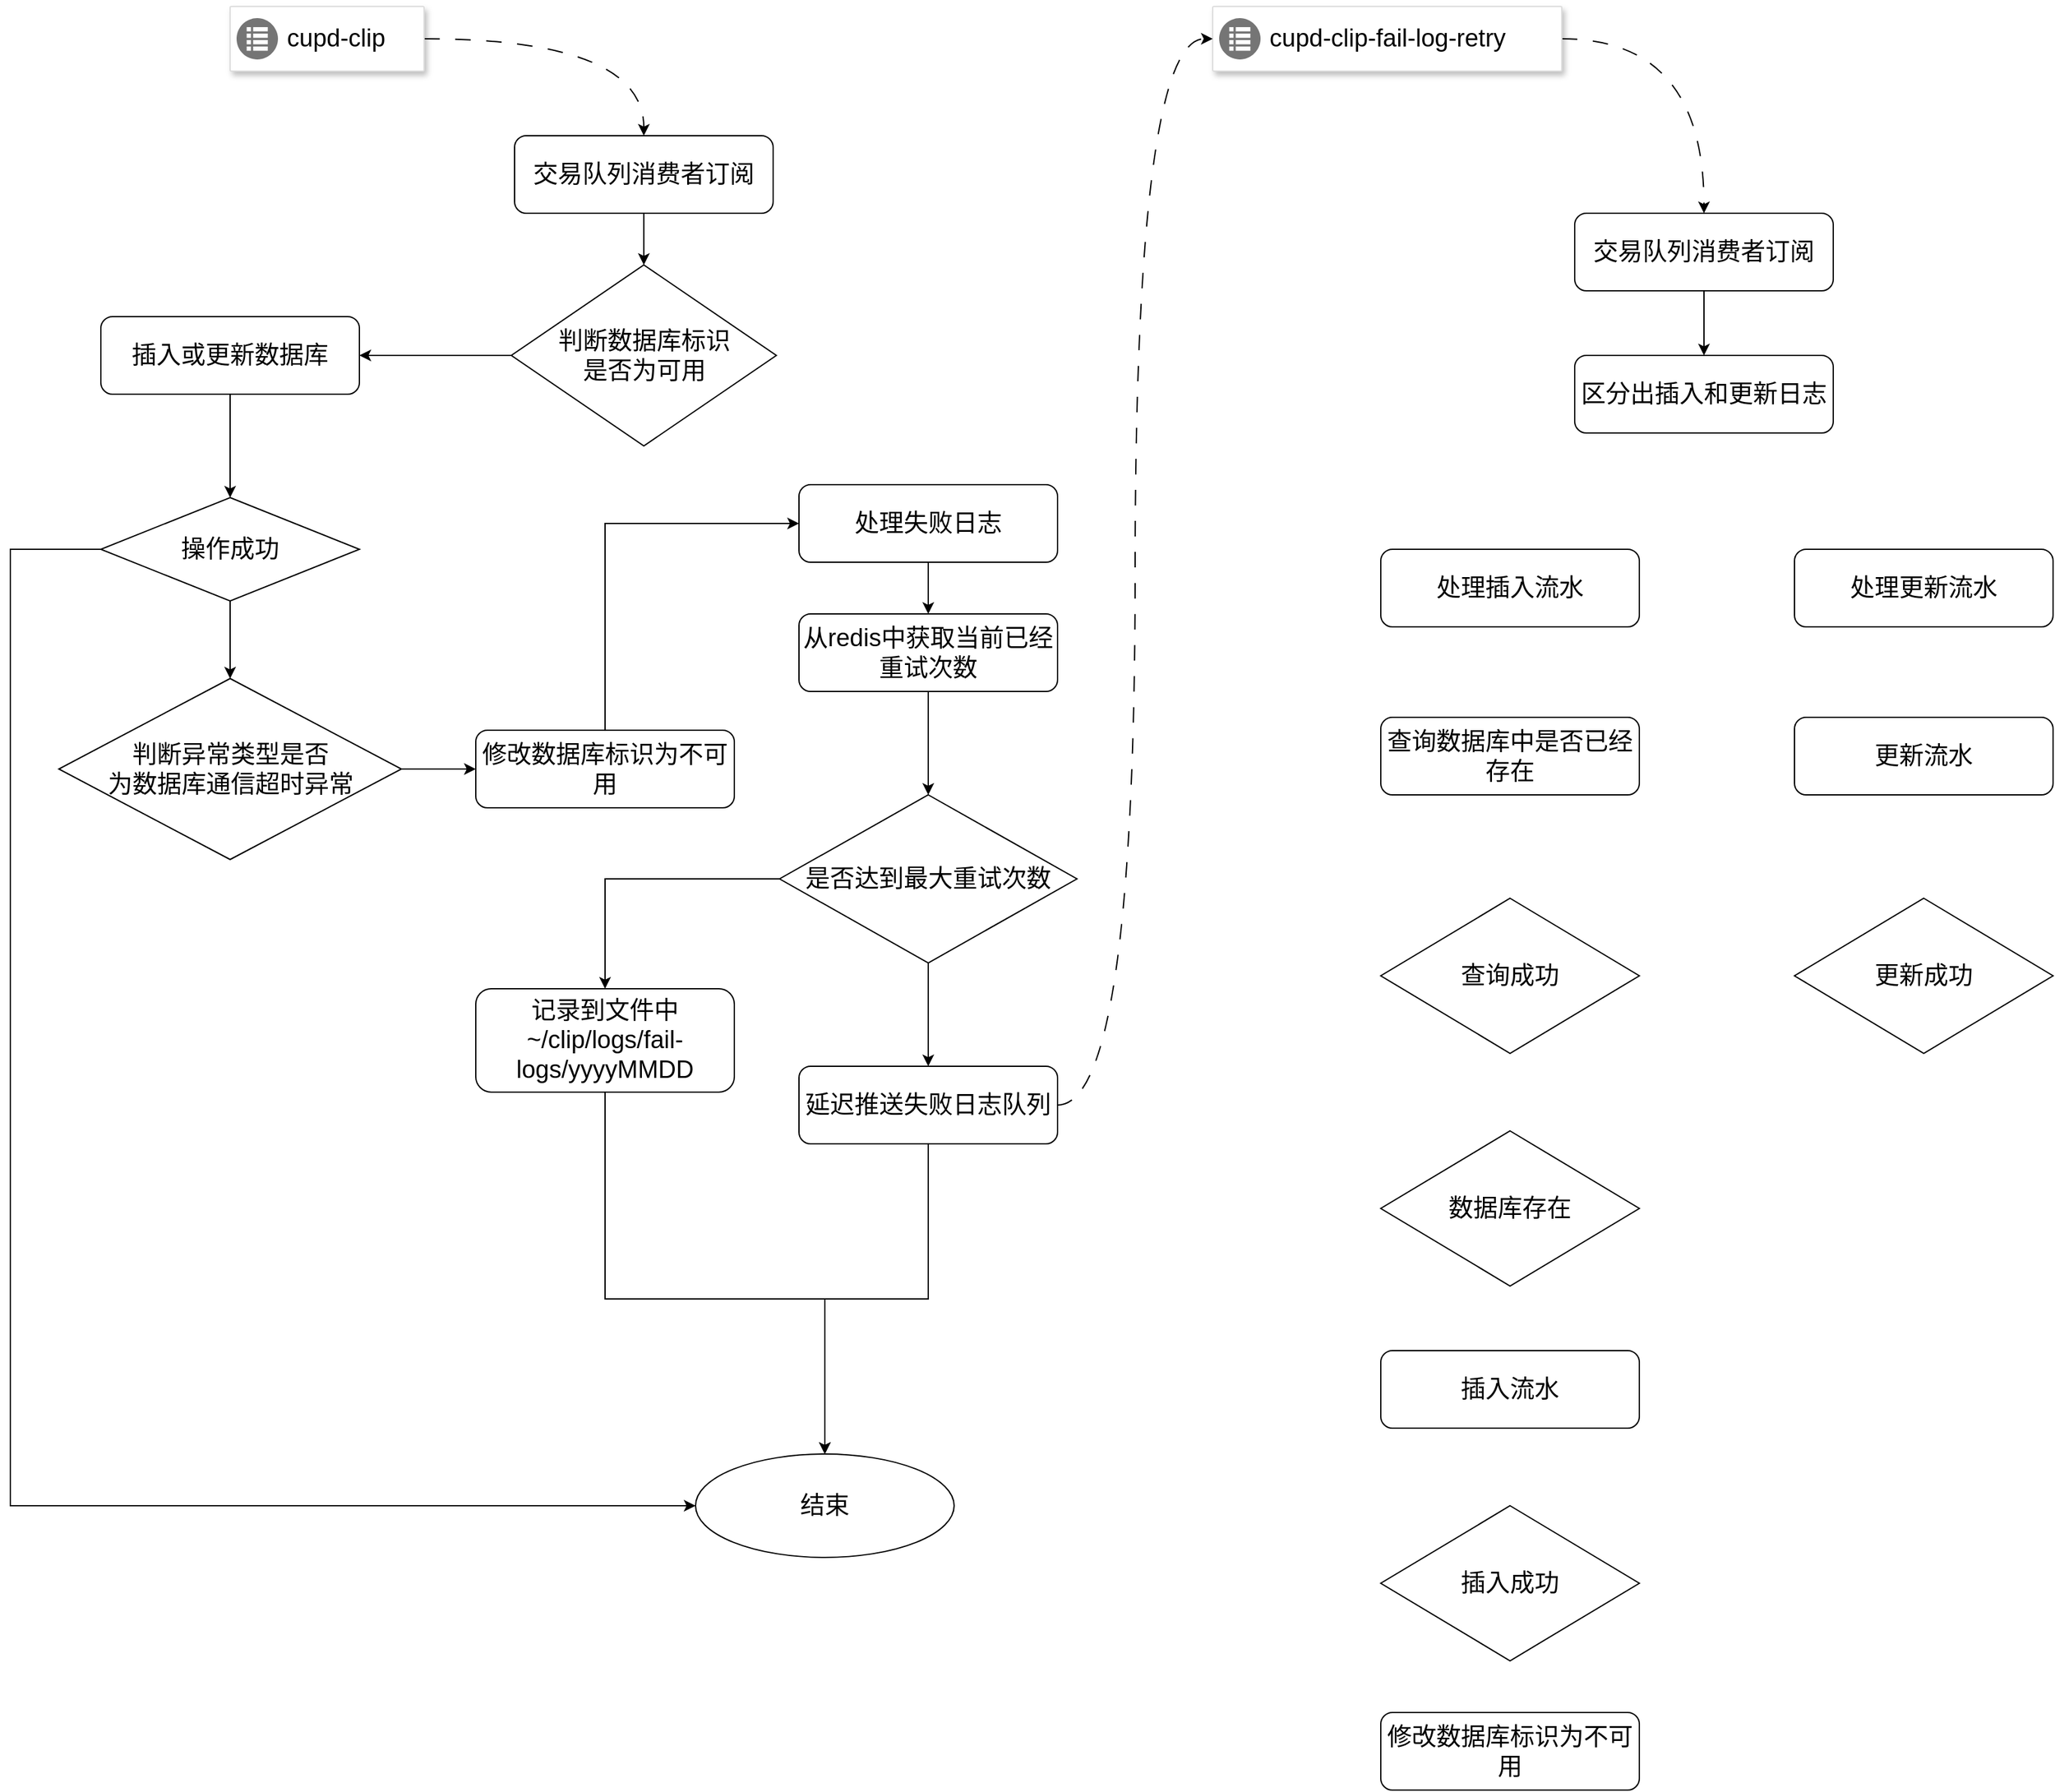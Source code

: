 <mxfile version="24.8.6">
  <diagram id="C5RBs43oDa-KdzZeNtuy" name="Page-1">
    <mxGraphModel dx="1615" dy="815" grid="1" gridSize="10" guides="1" tooltips="1" connect="1" arrows="1" fold="1" page="1" pageScale="1" pageWidth="3300" pageHeight="4681" math="0" shadow="0">
      <root>
        <mxCell id="WIyWlLk6GJQsqaUBKTNV-0" />
        <mxCell id="WIyWlLk6GJQsqaUBKTNV-1" parent="WIyWlLk6GJQsqaUBKTNV-0" />
        <mxCell id="zAj_Ilh3aJi94rQSx1cW-36" style="edgeStyle=orthogonalEdgeStyle;rounded=0;orthogonalLoop=1;jettySize=auto;html=1;exitX=1;exitY=0.5;exitDx=0;exitDy=0;curved=1;dashed=1;dashPattern=12 12;" edge="1" parent="WIyWlLk6GJQsqaUBKTNV-1" source="zAj_Ilh3aJi94rQSx1cW-2" target="zAj_Ilh3aJi94rQSx1cW-8">
          <mxGeometry relative="1" as="geometry" />
        </mxCell>
        <mxCell id="zAj_Ilh3aJi94rQSx1cW-2" value="" style="strokeColor=#dddddd;shadow=1;strokeWidth=1;rounded=1;absoluteArcSize=1;arcSize=2;fontSize=19;" vertex="1" parent="WIyWlLk6GJQsqaUBKTNV-1">
          <mxGeometry x="530" y="130" width="150" height="50" as="geometry" />
        </mxCell>
        <mxCell id="zAj_Ilh3aJi94rQSx1cW-3" value="cupd-clip" style="sketch=0;dashed=0;connectable=0;html=1;fillColor=#757575;strokeColor=none;shape=mxgraph.gcp2.task_queues;part=1;labelPosition=right;verticalLabelPosition=middle;align=left;verticalAlign=middle;spacingLeft=5;fontSize=19;" vertex="1" parent="zAj_Ilh3aJi94rQSx1cW-2">
          <mxGeometry y="0.5" width="32" height="32" relative="1" as="geometry">
            <mxPoint x="5" y="-16" as="offset" />
          </mxGeometry>
        </mxCell>
        <mxCell id="zAj_Ilh3aJi94rQSx1cW-51" style="edgeStyle=orthogonalEdgeStyle;rounded=0;orthogonalLoop=1;jettySize=auto;html=1;exitX=1;exitY=0.5;exitDx=0;exitDy=0;entryX=0.5;entryY=0;entryDx=0;entryDy=0;curved=1;dashed=1;dashPattern=12 12;" edge="1" parent="WIyWlLk6GJQsqaUBKTNV-1" source="zAj_Ilh3aJi94rQSx1cW-4" target="zAj_Ilh3aJi94rQSx1cW-22">
          <mxGeometry relative="1" as="geometry" />
        </mxCell>
        <mxCell id="zAj_Ilh3aJi94rQSx1cW-4" value="" style="strokeColor=#dddddd;shadow=1;strokeWidth=1;rounded=1;absoluteArcSize=1;arcSize=2;fontSize=19;" vertex="1" parent="WIyWlLk6GJQsqaUBKTNV-1">
          <mxGeometry x="1290" y="130" width="270" height="50" as="geometry" />
        </mxCell>
        <mxCell id="zAj_Ilh3aJi94rQSx1cW-5" value="cupd-clip-fail-log-retry" style="sketch=0;dashed=0;connectable=0;html=1;fillColor=#757575;strokeColor=none;shape=mxgraph.gcp2.task_queues;part=1;labelPosition=right;verticalLabelPosition=middle;align=left;verticalAlign=middle;spacingLeft=5;fontSize=19;" vertex="1" parent="zAj_Ilh3aJi94rQSx1cW-4">
          <mxGeometry y="0.5" width="32" height="32" relative="1" as="geometry">
            <mxPoint x="5" y="-16" as="offset" />
          </mxGeometry>
        </mxCell>
        <mxCell id="zAj_Ilh3aJi94rQSx1cW-37" style="edgeStyle=orthogonalEdgeStyle;rounded=0;orthogonalLoop=1;jettySize=auto;html=1;exitX=0.5;exitY=1;exitDx=0;exitDy=0;entryX=0.5;entryY=0;entryDx=0;entryDy=0;" edge="1" parent="WIyWlLk6GJQsqaUBKTNV-1" source="zAj_Ilh3aJi94rQSx1cW-8" target="zAj_Ilh3aJi94rQSx1cW-9">
          <mxGeometry relative="1" as="geometry" />
        </mxCell>
        <mxCell id="zAj_Ilh3aJi94rQSx1cW-8" value="交易队列消费者订阅" style="rounded=1;whiteSpace=wrap;html=1;fontSize=19;" vertex="1" parent="WIyWlLk6GJQsqaUBKTNV-1">
          <mxGeometry x="750" y="230" width="200" height="60" as="geometry" />
        </mxCell>
        <mxCell id="zAj_Ilh3aJi94rQSx1cW-38" style="edgeStyle=orthogonalEdgeStyle;rounded=0;orthogonalLoop=1;jettySize=auto;html=1;exitX=0;exitY=0.5;exitDx=0;exitDy=0;entryX=1;entryY=0.5;entryDx=0;entryDy=0;" edge="1" parent="WIyWlLk6GJQsqaUBKTNV-1" source="zAj_Ilh3aJi94rQSx1cW-9" target="zAj_Ilh3aJi94rQSx1cW-12">
          <mxGeometry relative="1" as="geometry" />
        </mxCell>
        <mxCell id="zAj_Ilh3aJi94rQSx1cW-9" value="判断数据库标识&lt;div&gt;是否为可用&lt;/div&gt;" style="rhombus;whiteSpace=wrap;html=1;fontSize=19;" vertex="1" parent="WIyWlLk6GJQsqaUBKTNV-1">
          <mxGeometry x="747.5" y="330" width="205" height="140" as="geometry" />
        </mxCell>
        <mxCell id="zAj_Ilh3aJi94rQSx1cW-39" style="edgeStyle=orthogonalEdgeStyle;rounded=0;orthogonalLoop=1;jettySize=auto;html=1;exitX=0.5;exitY=1;exitDx=0;exitDy=0;entryX=0.5;entryY=0;entryDx=0;entryDy=0;" edge="1" parent="WIyWlLk6GJQsqaUBKTNV-1" source="zAj_Ilh3aJi94rQSx1cW-12" target="zAj_Ilh3aJi94rQSx1cW-13">
          <mxGeometry relative="1" as="geometry" />
        </mxCell>
        <mxCell id="zAj_Ilh3aJi94rQSx1cW-12" value="插入或更新数据库" style="rounded=1;whiteSpace=wrap;html=1;fontSize=19;" vertex="1" parent="WIyWlLk6GJQsqaUBKTNV-1">
          <mxGeometry x="430" y="370" width="200" height="60" as="geometry" />
        </mxCell>
        <mxCell id="zAj_Ilh3aJi94rQSx1cW-40" style="edgeStyle=orthogonalEdgeStyle;rounded=0;orthogonalLoop=1;jettySize=auto;html=1;exitX=0.5;exitY=1;exitDx=0;exitDy=0;entryX=0.5;entryY=0;entryDx=0;entryDy=0;" edge="1" parent="WIyWlLk6GJQsqaUBKTNV-1" source="zAj_Ilh3aJi94rQSx1cW-13" target="zAj_Ilh3aJi94rQSx1cW-18">
          <mxGeometry relative="1" as="geometry" />
        </mxCell>
        <mxCell id="zAj_Ilh3aJi94rQSx1cW-49" style="edgeStyle=orthogonalEdgeStyle;rounded=0;orthogonalLoop=1;jettySize=auto;html=1;exitX=0;exitY=0.5;exitDx=0;exitDy=0;entryX=0;entryY=0.5;entryDx=0;entryDy=0;" edge="1" parent="WIyWlLk6GJQsqaUBKTNV-1" source="zAj_Ilh3aJi94rQSx1cW-13" target="zAj_Ilh3aJi94rQSx1cW-21">
          <mxGeometry relative="1" as="geometry">
            <Array as="points">
              <mxPoint x="360" y="550" />
              <mxPoint x="360" y="1290" />
            </Array>
          </mxGeometry>
        </mxCell>
        <mxCell id="zAj_Ilh3aJi94rQSx1cW-13" value="操作成功" style="rhombus;whiteSpace=wrap;html=1;fontSize=19;" vertex="1" parent="WIyWlLk6GJQsqaUBKTNV-1">
          <mxGeometry x="430" y="510" width="200" height="80" as="geometry" />
        </mxCell>
        <mxCell id="zAj_Ilh3aJi94rQSx1cW-42" style="edgeStyle=orthogonalEdgeStyle;rounded=0;orthogonalLoop=1;jettySize=auto;html=1;exitX=0.5;exitY=0;exitDx=0;exitDy=0;entryX=0;entryY=0.5;entryDx=0;entryDy=0;" edge="1" parent="WIyWlLk6GJQsqaUBKTNV-1" source="zAj_Ilh3aJi94rQSx1cW-14" target="zAj_Ilh3aJi94rQSx1cW-15">
          <mxGeometry relative="1" as="geometry" />
        </mxCell>
        <mxCell id="zAj_Ilh3aJi94rQSx1cW-14" value="修改数据库标识为不可用" style="rounded=1;whiteSpace=wrap;html=1;fontSize=19;" vertex="1" parent="WIyWlLk6GJQsqaUBKTNV-1">
          <mxGeometry x="720" y="690" width="200" height="60" as="geometry" />
        </mxCell>
        <mxCell id="zAj_Ilh3aJi94rQSx1cW-43" style="edgeStyle=orthogonalEdgeStyle;rounded=0;orthogonalLoop=1;jettySize=auto;html=1;exitX=0.5;exitY=1;exitDx=0;exitDy=0;entryX=0.5;entryY=0;entryDx=0;entryDy=0;" edge="1" parent="WIyWlLk6GJQsqaUBKTNV-1" source="zAj_Ilh3aJi94rQSx1cW-15" target="zAj_Ilh3aJi94rQSx1cW-16">
          <mxGeometry relative="1" as="geometry" />
        </mxCell>
        <mxCell id="zAj_Ilh3aJi94rQSx1cW-15" value="处理失败日志" style="rounded=1;whiteSpace=wrap;html=1;fontSize=19;" vertex="1" parent="WIyWlLk6GJQsqaUBKTNV-1">
          <mxGeometry x="970" y="500" width="200" height="60" as="geometry" />
        </mxCell>
        <mxCell id="zAj_Ilh3aJi94rQSx1cW-44" style="edgeStyle=orthogonalEdgeStyle;rounded=0;orthogonalLoop=1;jettySize=auto;html=1;exitX=0.5;exitY=1;exitDx=0;exitDy=0;entryX=0.5;entryY=0;entryDx=0;entryDy=0;" edge="1" parent="WIyWlLk6GJQsqaUBKTNV-1" source="zAj_Ilh3aJi94rQSx1cW-16" target="zAj_Ilh3aJi94rQSx1cW-30">
          <mxGeometry relative="1" as="geometry" />
        </mxCell>
        <mxCell id="zAj_Ilh3aJi94rQSx1cW-16" value="从redis中获取当前已经重试次数" style="rounded=1;whiteSpace=wrap;html=1;fontSize=19;" vertex="1" parent="WIyWlLk6GJQsqaUBKTNV-1">
          <mxGeometry x="970" y="600" width="200" height="60" as="geometry" />
        </mxCell>
        <mxCell id="zAj_Ilh3aJi94rQSx1cW-17" value="查询成功" style="rhombus;whiteSpace=wrap;html=1;fontSize=19;" vertex="1" parent="WIyWlLk6GJQsqaUBKTNV-1">
          <mxGeometry x="1420" y="820" width="200" height="120" as="geometry" />
        </mxCell>
        <mxCell id="zAj_Ilh3aJi94rQSx1cW-41" style="edgeStyle=orthogonalEdgeStyle;rounded=0;orthogonalLoop=1;jettySize=auto;html=1;exitX=1;exitY=0.5;exitDx=0;exitDy=0;entryX=0;entryY=0.5;entryDx=0;entryDy=0;" edge="1" parent="WIyWlLk6GJQsqaUBKTNV-1" source="zAj_Ilh3aJi94rQSx1cW-18" target="zAj_Ilh3aJi94rQSx1cW-14">
          <mxGeometry relative="1" as="geometry" />
        </mxCell>
        <mxCell id="zAj_Ilh3aJi94rQSx1cW-18" value="判断异常类型是否&lt;div&gt;&lt;span style=&quot;background-color: initial;&quot;&gt;为数据库通信超时异常&lt;/span&gt;&lt;/div&gt;" style="rhombus;whiteSpace=wrap;html=1;fontSize=19;" vertex="1" parent="WIyWlLk6GJQsqaUBKTNV-1">
          <mxGeometry x="397.5" y="650" width="265" height="140" as="geometry" />
        </mxCell>
        <mxCell id="zAj_Ilh3aJi94rQSx1cW-48" style="edgeStyle=orthogonalEdgeStyle;rounded=0;orthogonalLoop=1;jettySize=auto;html=1;exitX=0.5;exitY=1;exitDx=0;exitDy=0;entryX=0.5;entryY=0;entryDx=0;entryDy=0;" edge="1" parent="WIyWlLk6GJQsqaUBKTNV-1" source="zAj_Ilh3aJi94rQSx1cW-19" target="zAj_Ilh3aJi94rQSx1cW-21">
          <mxGeometry relative="1" as="geometry">
            <Array as="points">
              <mxPoint x="820" y="1130" />
              <mxPoint x="990" y="1130" />
            </Array>
          </mxGeometry>
        </mxCell>
        <mxCell id="zAj_Ilh3aJi94rQSx1cW-19" value="记录到文件中~/clip/logs/fail-logs/yyyyMMDD" style="rounded=1;whiteSpace=wrap;html=1;fontSize=19;" vertex="1" parent="WIyWlLk6GJQsqaUBKTNV-1">
          <mxGeometry x="720" y="890" width="200" height="80" as="geometry" />
        </mxCell>
        <mxCell id="zAj_Ilh3aJi94rQSx1cW-47" style="edgeStyle=orthogonalEdgeStyle;rounded=0;orthogonalLoop=1;jettySize=auto;html=1;exitX=0.5;exitY=1;exitDx=0;exitDy=0;entryX=0.5;entryY=0;entryDx=0;entryDy=0;" edge="1" parent="WIyWlLk6GJQsqaUBKTNV-1" source="zAj_Ilh3aJi94rQSx1cW-20" target="zAj_Ilh3aJi94rQSx1cW-21">
          <mxGeometry relative="1" as="geometry" />
        </mxCell>
        <mxCell id="zAj_Ilh3aJi94rQSx1cW-50" style="edgeStyle=orthogonalEdgeStyle;rounded=0;orthogonalLoop=1;jettySize=auto;html=1;exitX=1;exitY=0.5;exitDx=0;exitDy=0;entryX=0;entryY=0.5;entryDx=0;entryDy=0;curved=1;dashed=1;dashPattern=12 12;" edge="1" parent="WIyWlLk6GJQsqaUBKTNV-1" source="zAj_Ilh3aJi94rQSx1cW-20" target="zAj_Ilh3aJi94rQSx1cW-4">
          <mxGeometry relative="1" as="geometry" />
        </mxCell>
        <mxCell id="zAj_Ilh3aJi94rQSx1cW-20" value="延迟推送失败日志队列" style="rounded=1;whiteSpace=wrap;html=1;fontSize=19;" vertex="1" parent="WIyWlLk6GJQsqaUBKTNV-1">
          <mxGeometry x="970" y="950" width="200" height="60" as="geometry" />
        </mxCell>
        <mxCell id="zAj_Ilh3aJi94rQSx1cW-21" value="结束" style="ellipse;whiteSpace=wrap;html=1;fontSize=19;" vertex="1" parent="WIyWlLk6GJQsqaUBKTNV-1">
          <mxGeometry x="890" y="1250" width="200" height="80" as="geometry" />
        </mxCell>
        <mxCell id="zAj_Ilh3aJi94rQSx1cW-52" style="edgeStyle=orthogonalEdgeStyle;rounded=0;orthogonalLoop=1;jettySize=auto;html=1;exitX=0.5;exitY=1;exitDx=0;exitDy=0;entryX=0.5;entryY=0;entryDx=0;entryDy=0;" edge="1" parent="WIyWlLk6GJQsqaUBKTNV-1" source="zAj_Ilh3aJi94rQSx1cW-22" target="zAj_Ilh3aJi94rQSx1cW-23">
          <mxGeometry relative="1" as="geometry" />
        </mxCell>
        <mxCell id="zAj_Ilh3aJi94rQSx1cW-22" value="交易队列消费者订阅" style="rounded=1;whiteSpace=wrap;html=1;fontSize=19;" vertex="1" parent="WIyWlLk6GJQsqaUBKTNV-1">
          <mxGeometry x="1570" y="290" width="200" height="60" as="geometry" />
        </mxCell>
        <mxCell id="zAj_Ilh3aJi94rQSx1cW-23" value="区分出插入和更新日志" style="rounded=1;whiteSpace=wrap;html=1;fontSize=19;" vertex="1" parent="WIyWlLk6GJQsqaUBKTNV-1">
          <mxGeometry x="1570" y="400" width="200" height="60" as="geometry" />
        </mxCell>
        <mxCell id="zAj_Ilh3aJi94rQSx1cW-25" value="处理插入流水" style="rounded=1;whiteSpace=wrap;html=1;fontSize=19;" vertex="1" parent="WIyWlLk6GJQsqaUBKTNV-1">
          <mxGeometry x="1420" y="550" width="200" height="60" as="geometry" />
        </mxCell>
        <mxCell id="zAj_Ilh3aJi94rQSx1cW-27" value="处理更新流水" style="rounded=1;whiteSpace=wrap;html=1;fontSize=19;" vertex="1" parent="WIyWlLk6GJQsqaUBKTNV-1">
          <mxGeometry x="1740" y="550" width="200" height="60" as="geometry" />
        </mxCell>
        <mxCell id="zAj_Ilh3aJi94rQSx1cW-28" value="查询数据库中是否已经存在" style="rounded=1;whiteSpace=wrap;html=1;fontSize=19;" vertex="1" parent="WIyWlLk6GJQsqaUBKTNV-1">
          <mxGeometry x="1420" y="680" width="200" height="60" as="geometry" />
        </mxCell>
        <mxCell id="zAj_Ilh3aJi94rQSx1cW-29" value="插入流水" style="rounded=1;whiteSpace=wrap;html=1;fontSize=19;" vertex="1" parent="WIyWlLk6GJQsqaUBKTNV-1">
          <mxGeometry x="1420" y="1170" width="200" height="60" as="geometry" />
        </mxCell>
        <mxCell id="zAj_Ilh3aJi94rQSx1cW-45" style="edgeStyle=orthogonalEdgeStyle;rounded=0;orthogonalLoop=1;jettySize=auto;html=1;exitX=0;exitY=0.5;exitDx=0;exitDy=0;entryX=0.5;entryY=0;entryDx=0;entryDy=0;" edge="1" parent="WIyWlLk6GJQsqaUBKTNV-1" source="zAj_Ilh3aJi94rQSx1cW-30" target="zAj_Ilh3aJi94rQSx1cW-19">
          <mxGeometry relative="1" as="geometry" />
        </mxCell>
        <mxCell id="zAj_Ilh3aJi94rQSx1cW-46" style="edgeStyle=orthogonalEdgeStyle;rounded=0;orthogonalLoop=1;jettySize=auto;html=1;exitX=0.5;exitY=1;exitDx=0;exitDy=0;entryX=0.5;entryY=0;entryDx=0;entryDy=0;" edge="1" parent="WIyWlLk6GJQsqaUBKTNV-1" source="zAj_Ilh3aJi94rQSx1cW-30" target="zAj_Ilh3aJi94rQSx1cW-20">
          <mxGeometry relative="1" as="geometry" />
        </mxCell>
        <mxCell id="zAj_Ilh3aJi94rQSx1cW-30" value="是否达到最大重试次数" style="rhombus;whiteSpace=wrap;html=1;fontSize=19;" vertex="1" parent="WIyWlLk6GJQsqaUBKTNV-1">
          <mxGeometry x="955" y="740" width="230" height="130" as="geometry" />
        </mxCell>
        <mxCell id="zAj_Ilh3aJi94rQSx1cW-31" value="更新成功" style="rhombus;whiteSpace=wrap;html=1;fontSize=19;" vertex="1" parent="WIyWlLk6GJQsqaUBKTNV-1">
          <mxGeometry x="1740" y="820" width="200" height="120" as="geometry" />
        </mxCell>
        <mxCell id="zAj_Ilh3aJi94rQSx1cW-32" value="数据库存在" style="rhombus;whiteSpace=wrap;html=1;fontSize=19;" vertex="1" parent="WIyWlLk6GJQsqaUBKTNV-1">
          <mxGeometry x="1420" y="1000" width="200" height="120" as="geometry" />
        </mxCell>
        <mxCell id="zAj_Ilh3aJi94rQSx1cW-33" value="更新流水" style="rounded=1;whiteSpace=wrap;html=1;fontSize=19;" vertex="1" parent="WIyWlLk6GJQsqaUBKTNV-1">
          <mxGeometry x="1740" y="680" width="200" height="60" as="geometry" />
        </mxCell>
        <mxCell id="zAj_Ilh3aJi94rQSx1cW-34" value="插入成功" style="rhombus;whiteSpace=wrap;html=1;fontSize=19;" vertex="1" parent="WIyWlLk6GJQsqaUBKTNV-1">
          <mxGeometry x="1420" y="1290" width="200" height="120" as="geometry" />
        </mxCell>
        <mxCell id="zAj_Ilh3aJi94rQSx1cW-53" value="修改数据库标识为不可用" style="rounded=1;whiteSpace=wrap;html=1;fontSize=19;" vertex="1" parent="WIyWlLk6GJQsqaUBKTNV-1">
          <mxGeometry x="1420" y="1450" width="200" height="60" as="geometry" />
        </mxCell>
      </root>
    </mxGraphModel>
  </diagram>
</mxfile>
